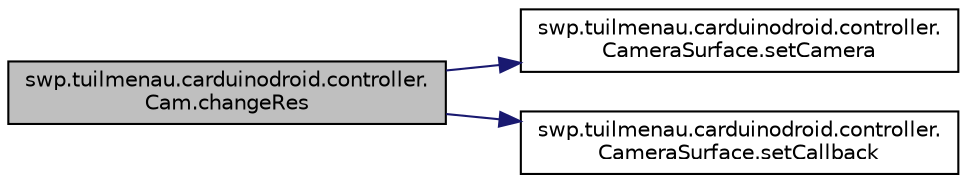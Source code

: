 digraph "swp.tuilmenau.carduinodroid.controller.Cam.changeRes"
{
  edge [fontname="Helvetica",fontsize="10",labelfontname="Helvetica",labelfontsize="10"];
  node [fontname="Helvetica",fontsize="10",shape=record];
  rankdir="LR";
  Node1 [label="swp.tuilmenau.carduinodroid.controller.\lCam.changeRes",height=0.2,width=0.4,color="black", fillcolor="grey75", style="filled", fontcolor="black"];
  Node1 -> Node2 [color="midnightblue",fontsize="10",style="solid",fontname="Helvetica"];
  Node2 [label="swp.tuilmenau.carduinodroid.controller.\lCameraSurface.setCamera",height=0.2,width=0.4,color="black", fillcolor="white", style="filled",URL="$classswp_1_1tuilmenau_1_1carduinodroid_1_1controller_1_1_camera_surface.html#ac0aa798901364be1828f205d940caf4d"];
  Node1 -> Node3 [color="midnightblue",fontsize="10",style="solid",fontname="Helvetica"];
  Node3 [label="swp.tuilmenau.carduinodroid.controller.\lCameraSurface.setCallback",height=0.2,width=0.4,color="black", fillcolor="white", style="filled",URL="$classswp_1_1tuilmenau_1_1carduinodroid_1_1controller_1_1_camera_surface.html#ae9a5ce16713f1cfdb31de1fd212b25e5"];
}
